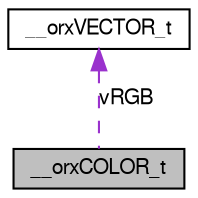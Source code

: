 digraph G
{
  bgcolor="transparent";
  edge [fontname="FreeSans",fontsize=10,labelfontname="FreeSans",labelfontsize=10];
  node [fontname="FreeSans",fontsize=10,shape=record];
  Node1 [label="__orxCOLOR_t",height=0.2,width=0.4,color="black", fillcolor="grey75", style="filled" fontcolor="black"];
  Node2 -> Node1 [dir=back,color="darkorchid3",fontsize=10,style="dashed",label="vRGB",fontname="FreeSans"];
  Node2 [label="__orxVECTOR_t",height=0.2,width=0.4,color="black",URL="$struct____orx_v_e_c_t_o_r__t.html"];
}
